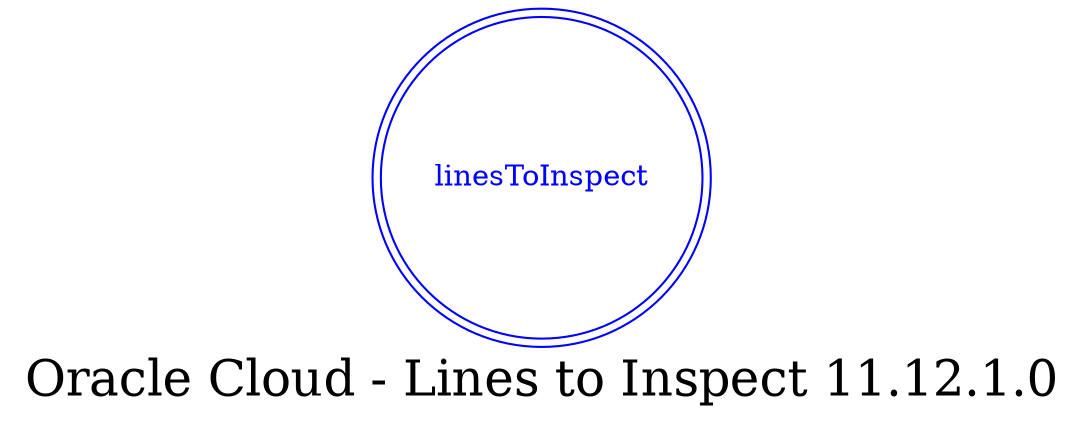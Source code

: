 digraph LexiconGraph {
graph[label="Oracle Cloud - Lines to Inspect 11.12.1.0", fontsize=24]
splines=true
"linesToInspect" [color=blue, fontcolor=blue, shape=doublecircle]
}
